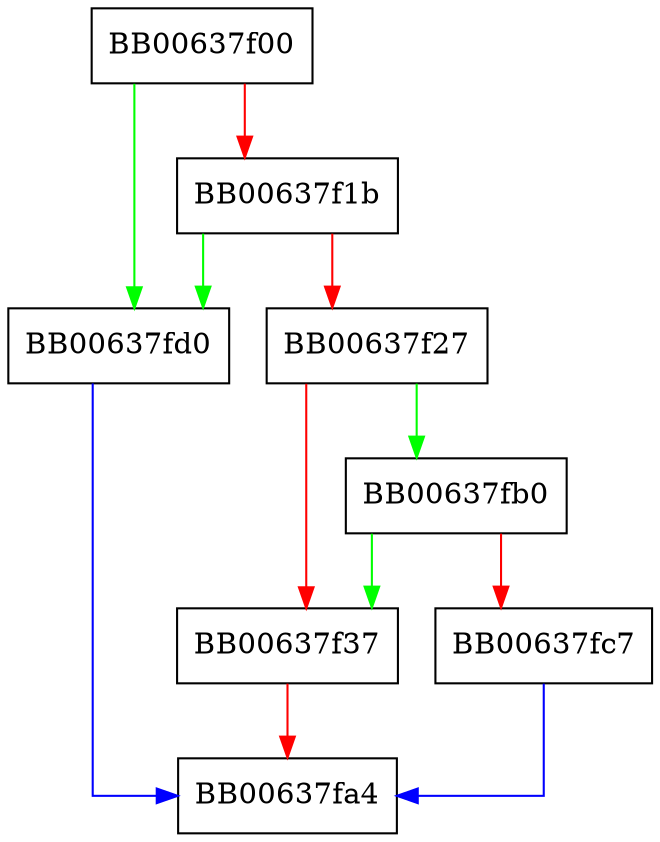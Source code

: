 digraph EVP_PKEY_CTX_set_rsa_keygen_primes {
  node [shape="box"];
  graph [splines=ortho];
  BB00637f00 -> BB00637fd0 [color="green"];
  BB00637f00 -> BB00637f1b [color="red"];
  BB00637f1b -> BB00637fd0 [color="green"];
  BB00637f1b -> BB00637f27 [color="red"];
  BB00637f27 -> BB00637fb0 [color="green"];
  BB00637f27 -> BB00637f37 [color="red"];
  BB00637f37 -> BB00637fa4 [color="red"];
  BB00637fb0 -> BB00637f37 [color="green"];
  BB00637fb0 -> BB00637fc7 [color="red"];
  BB00637fc7 -> BB00637fa4 [color="blue"];
  BB00637fd0 -> BB00637fa4 [color="blue"];
}